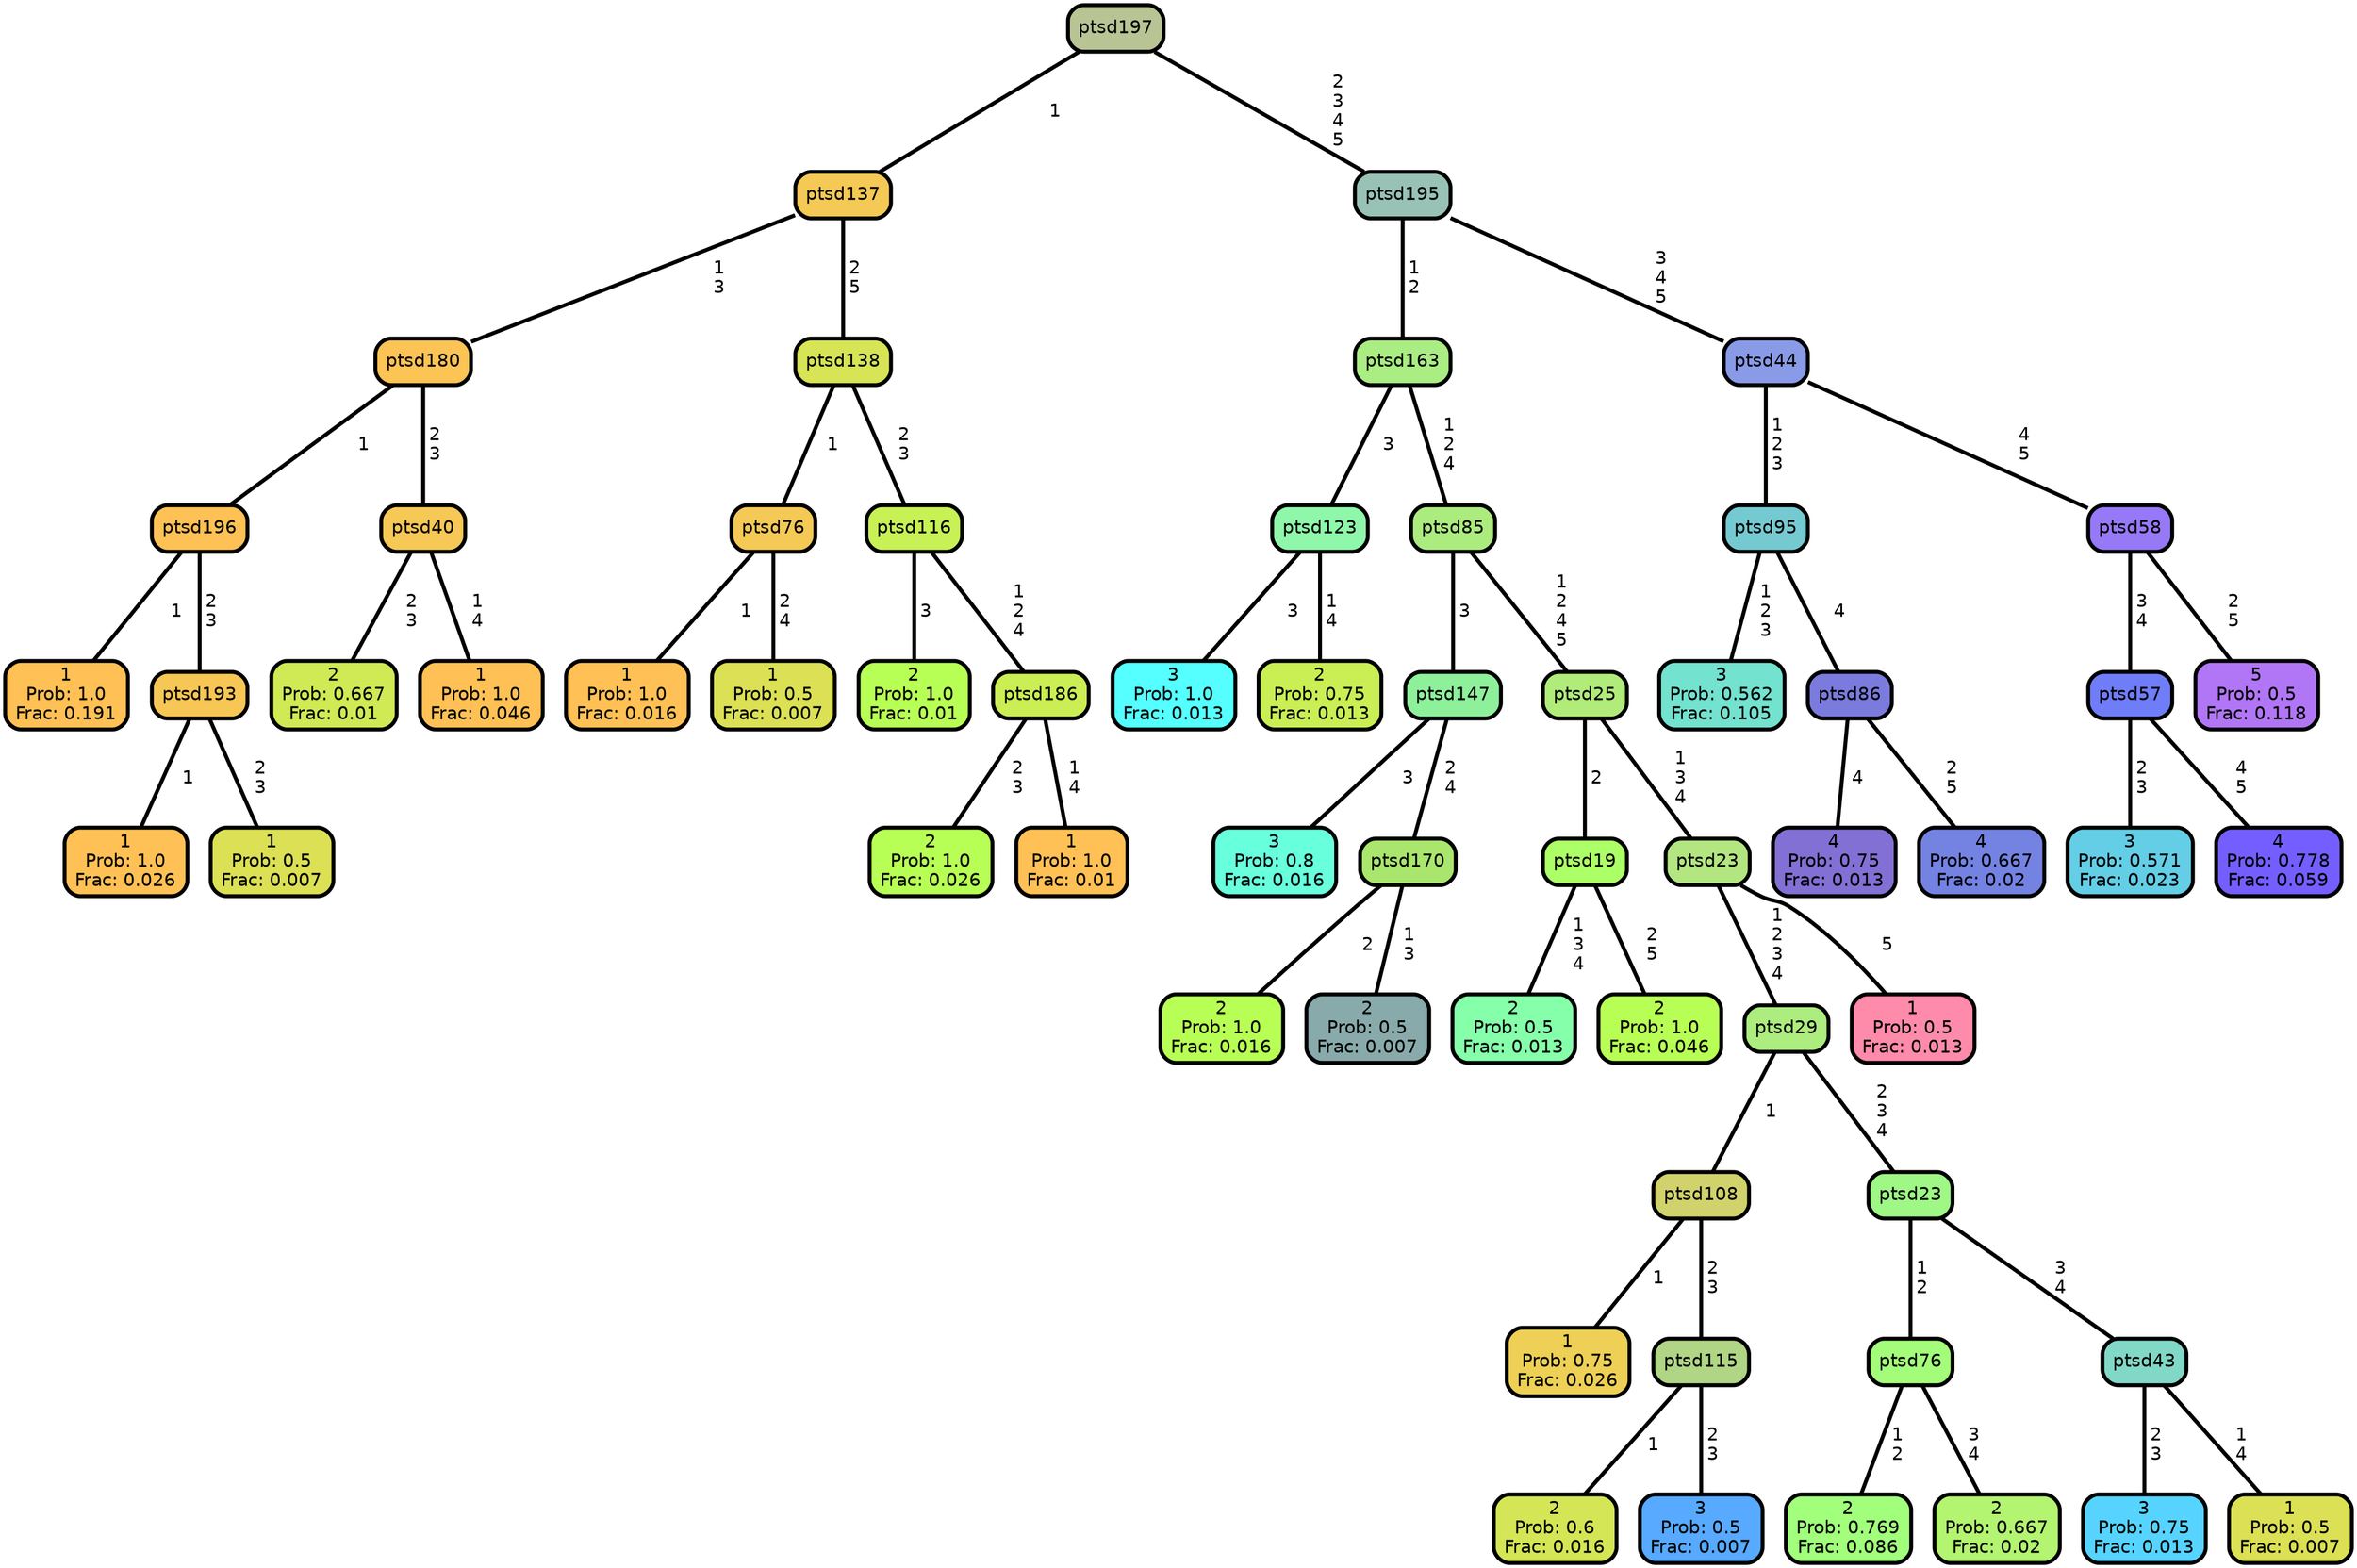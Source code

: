 graph Tree {
node [shape=box, style="filled, rounded",color="black",penwidth="3",fontcolor="black",                 fontname=helvetica] ;
graph [ranksep="0 equally", splines=straight,                 bgcolor=transparent, dpi=60] ;
edge [fontname=helvetica, color=black] ;
0 [label="1
Prob: 1.0
Frac: 0.191", fillcolor="#ffc155"] ;
1 [label="ptsd196",href=".//ptsd196.svg", fillcolor="#fdc155"] ;
2 [label="1
Prob: 1.0
Frac: 0.026", fillcolor="#ffc155"] ;
3 [label="ptsd193",href=".//ptsd193.svg", fillcolor="#f7c755"] ;
4 [label="1
Prob: 0.5
Frac: 0.007", fillcolor="#dbe055"] ;
5 [label="ptsd180",href=".//ptsd180.svg", fillcolor="#fcc355"] ;
6 [label="2
Prob: 0.667
Frac: 0.01", fillcolor="#cfea55"] ;
7 [label="ptsd40",href=".//ptsd40.svg", fillcolor="#f6c855"] ;
8 [label="1
Prob: 1.0
Frac: 0.046", fillcolor="#ffc155"] ;
9 [label="ptsd137",href=".//ptsd137.svg", fillcolor="#f4c955"] ;
10 [label="1
Prob: 1.0
Frac: 0.016", fillcolor="#ffc155"] ;
11 [label="ptsd76",href=".//ptsd76.svg", fillcolor="#f4c955"] ;
12 [label="1
Prob: 0.5
Frac: 0.007", fillcolor="#dbe055"] ;
13 [label="ptsd138",href=".//ptsd138.svg", fillcolor="#d6e455"] ;
14 [label="2
Prob: 1.0
Frac: 0.01", fillcolor="#b8ff55"] ;
15 [label="ptsd116",href=".//ptsd116.svg", fillcolor="#c7f155"] ;
16 [label="2
Prob: 1.0
Frac: 0.026", fillcolor="#b8ff55"] ;
17 [label="ptsd186",href=".//ptsd186.svg", fillcolor="#cbee55"] ;
18 [label="1
Prob: 1.0
Frac: 0.01", fillcolor="#ffc155"] ;
19 [label="ptsd197",href=".//ptsd197.svg", fillcolor="#b9c495"] ;
20 [label="3
Prob: 1.0
Frac: 0.013", fillcolor="#55ffff"] ;
21 [label="ptsd123",href=".//ptsd123.svg", fillcolor="#8ff7aa"] ;
22 [label="2
Prob: 0.75
Frac: 0.013", fillcolor="#c9ef55"] ;
23 [label="ptsd163",href=".//ptsd163.svg", fillcolor="#aaed83"] ;
24 [label="3
Prob: 0.8
Frac: 0.016", fillcolor="#68ffdd"] ;
25 [label="ptsd147",href=".//ptsd147.svg", fillcolor="#8ff09b"] ;
26 [label="2
Prob: 1.0
Frac: 0.016", fillcolor="#b8ff55"] ;
27 [label="ptsd170",href=".//ptsd170.svg", fillcolor="#aae66d"] ;
28 [label="2
Prob: 0.5
Frac: 0.007", fillcolor="#89aaaa"] ;
29 [label="ptsd85",href=".//ptsd85.svg", fillcolor="#acec7f"] ;
30 [label="2
Prob: 0.5
Frac: 0.013", fillcolor="#86ffaa"] ;
31 [label="ptsd19",href=".//ptsd19.svg", fillcolor="#adff67"] ;
32 [label="2
Prob: 1.0
Frac: 0.046", fillcolor="#b8ff55"] ;
33 [label="ptsd25",href=".//ptsd25.svg", fillcolor="#b1ec7b"] ;
34 [label="1
Prob: 0.75
Frac: 0.026", fillcolor="#edd055"] ;
35 [label="ptsd108",href=".//ptsd108.svg", fillcolor="#d1d26b"] ;
36 [label="2
Prob: 0.6
Frac: 0.016", fillcolor="#d4e655"] ;
37 [label="ptsd115",href=".//ptsd115.svg", fillcolor="#b0d585"] ;
38 [label="3
Prob: 0.5
Frac: 0.007", fillcolor="#57aaff"] ;
39 [label="ptsd29",href=".//ptsd29.svg", fillcolor="#adec7e"] ;
40 [label="2
Prob: 0.769
Frac: 0.086", fillcolor="#a1ff7c"] ;
41 [label="ptsd76",href=".//ptsd76.svg", fillcolor="#a4fd7a"] ;
42 [label="2
Prob: 0.667
Frac: 0.02", fillcolor="#b3f471"] ;
43 [label="ptsd23",href=".//ptsd23.svg", fillcolor="#9ff786"] ;
44 [label="3
Prob: 0.75
Frac: 0.013", fillcolor="#56d4ff"] ;
45 [label="ptsd43",href=".//ptsd43.svg", fillcolor="#82d8c6"] ;
46 [label="1
Prob: 0.5
Frac: 0.007", fillcolor="#dbe055"] ;
47 [label="ptsd23",href=".//ptsd23.svg", fillcolor="#b3e681"] ;
48 [label="1
Prob: 0.5
Frac: 0.013", fillcolor="#ff8baa"] ;
49 [label="ptsd195",href=".//ptsd195.svg", fillcolor="#99c2b7"] ;
50 [label="3
Prob: 0.562
Frac: 0.105", fillcolor="#73e2cf"] ;
51 [label="ptsd95",href=".//ptsd95.svg", fillcolor="#75cad2"] ;
52 [label="4
Prob: 0.75
Frac: 0.013", fillcolor="#8370d4"] ;
53 [label="ptsd86",href=".//ptsd86.svg", fillcolor="#7a7bdd"] ;
54 [label="4
Prob: 0.667
Frac: 0.02", fillcolor="#7483e2"] ;
55 [label="ptsd44",href=".//ptsd44.svg", fillcolor="#899ae7"] ;
56 [label="3
Prob: 0.571
Frac: 0.023", fillcolor="#64cee6"] ;
57 [label="ptsd57",href=".//ptsd57.svg", fillcolor="#707df8"] ;
58 [label="4
Prob: 0.778
Frac: 0.059", fillcolor="#755eff"] ;
59 [label="ptsd58",href=".//ptsd58.svg", fillcolor="#9679f6"] ;
60 [label="5
Prob: 0.5
Frac: 0.118", fillcolor="#b176f5"] ;
1 -- 0 [label=" 1",penwidth=3] ;
1 -- 3 [label=" 2\n 3",penwidth=3] ;
3 -- 2 [label=" 1",penwidth=3] ;
3 -- 4 [label=" 2\n 3",penwidth=3] ;
5 -- 1 [label=" 1",penwidth=3] ;
5 -- 7 [label=" 2\n 3",penwidth=3] ;
7 -- 6 [label=" 2\n 3",penwidth=3] ;
7 -- 8 [label=" 1\n 4",penwidth=3] ;
9 -- 5 [label=" 1\n 3",penwidth=3] ;
9 -- 13 [label=" 2\n 5",penwidth=3] ;
11 -- 10 [label=" 1",penwidth=3] ;
11 -- 12 [label=" 2\n 4",penwidth=3] ;
13 -- 11 [label=" 1",penwidth=3] ;
13 -- 15 [label=" 2\n 3",penwidth=3] ;
15 -- 14 [label=" 3",penwidth=3] ;
15 -- 17 [label=" 1\n 2\n 4",penwidth=3] ;
17 -- 16 [label=" 2\n 3",penwidth=3] ;
17 -- 18 [label=" 1\n 4",penwidth=3] ;
19 -- 9 [label=" 1",penwidth=3] ;
19 -- 49 [label=" 2\n 3\n 4\n 5",penwidth=3] ;
21 -- 20 [label=" 3",penwidth=3] ;
21 -- 22 [label=" 1\n 4",penwidth=3] ;
23 -- 21 [label=" 3",penwidth=3] ;
23 -- 29 [label=" 1\n 2\n 4",penwidth=3] ;
25 -- 24 [label=" 3",penwidth=3] ;
25 -- 27 [label=" 2\n 4",penwidth=3] ;
27 -- 26 [label=" 2",penwidth=3] ;
27 -- 28 [label=" 1\n 3",penwidth=3] ;
29 -- 25 [label=" 3",penwidth=3] ;
29 -- 33 [label=" 1\n 2\n 4\n 5",penwidth=3] ;
31 -- 30 [label=" 1\n 3\n 4",penwidth=3] ;
31 -- 32 [label=" 2\n 5",penwidth=3] ;
33 -- 31 [label=" 2",penwidth=3] ;
33 -- 47 [label=" 1\n 3\n 4",penwidth=3] ;
35 -- 34 [label=" 1",penwidth=3] ;
35 -- 37 [label=" 2\n 3",penwidth=3] ;
37 -- 36 [label=" 1",penwidth=3] ;
37 -- 38 [label=" 2\n 3",penwidth=3] ;
39 -- 35 [label=" 1",penwidth=3] ;
39 -- 43 [label=" 2\n 3\n 4",penwidth=3] ;
41 -- 40 [label=" 1\n 2",penwidth=3] ;
41 -- 42 [label=" 3\n 4",penwidth=3] ;
43 -- 41 [label=" 1\n 2",penwidth=3] ;
43 -- 45 [label=" 3\n 4",penwidth=3] ;
45 -- 44 [label=" 2\n 3",penwidth=3] ;
45 -- 46 [label=" 1\n 4",penwidth=3] ;
47 -- 39 [label=" 1\n 2\n 3\n 4",penwidth=3] ;
47 -- 48 [label=" 5",penwidth=3] ;
49 -- 23 [label=" 1\n 2",penwidth=3] ;
49 -- 55 [label=" 3\n 4\n 5",penwidth=3] ;
51 -- 50 [label=" 1\n 2\n 3",penwidth=3] ;
51 -- 53 [label=" 4",penwidth=3] ;
53 -- 52 [label=" 4",penwidth=3] ;
53 -- 54 [label=" 2\n 5",penwidth=3] ;
55 -- 51 [label=" 1\n 2\n 3",penwidth=3] ;
55 -- 59 [label=" 4\n 5",penwidth=3] ;
57 -- 56 [label=" 2\n 3",penwidth=3] ;
57 -- 58 [label=" 4\n 5",penwidth=3] ;
59 -- 57 [label=" 3\n 4",penwidth=3] ;
59 -- 60 [label=" 2\n 5",penwidth=3] ;
{rank = same;}}